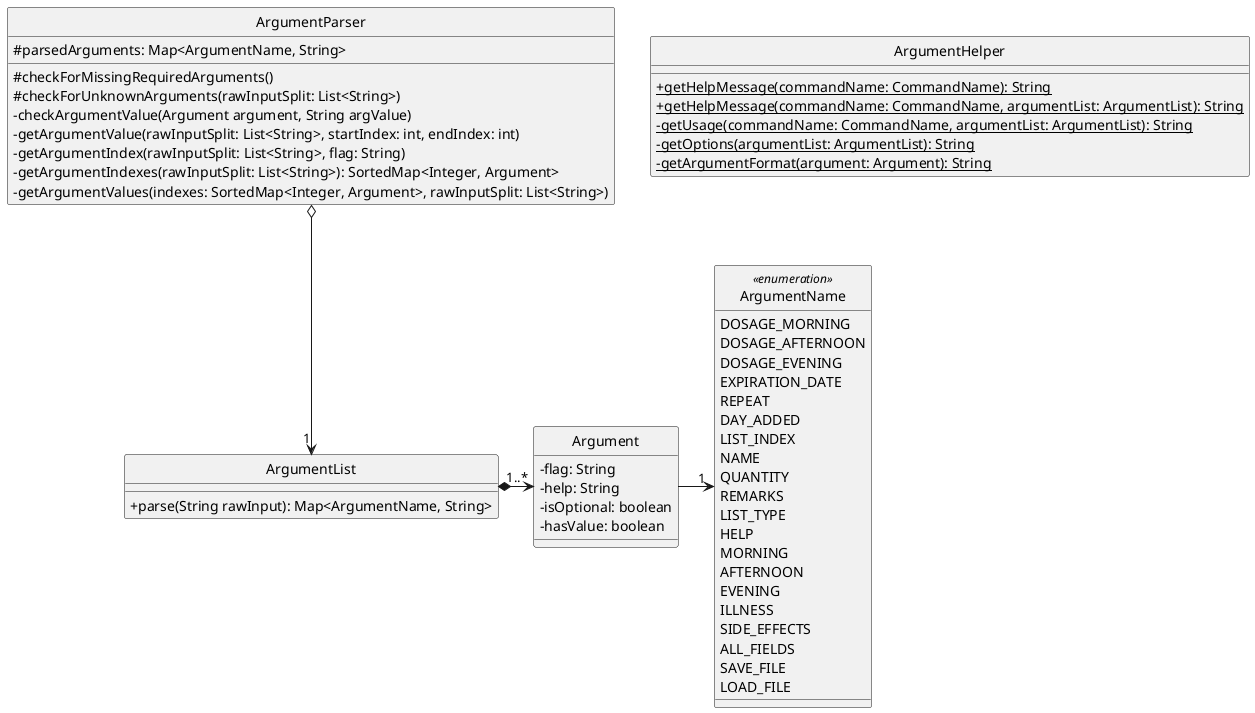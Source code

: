 @startuml
skinparam classAttributeIconSize 0
hide circle

class ArgumentName <<enumeration>> {
    DOSAGE_MORNING
    DOSAGE_AFTERNOON
    DOSAGE_EVENING
    EXPIRATION_DATE
    REPEAT
    DAY_ADDED
    LIST_INDEX
    NAME
    QUANTITY
    REMARKS
    LIST_TYPE
    HELP
    MORNING
    AFTERNOON
    EVENING
    ILLNESS
    SIDE_EFFECTS
    ALL_FIELDS
    SAVE_FILE
    LOAD_FILE
}

class Argument {
    -flag: String
    -help: String
    -isOptional: boolean
    -hasValue: boolean
}

class ArgumentParser {
    #parsedArguments: Map<ArgumentName, String>
    #checkForMissingRequiredArguments()
    #checkForUnknownArguments(rawInputSplit: List<String>)
    -checkArgumentValue(Argument argument, String argValue)
    -getArgumentValue(rawInputSplit: List<String>, startIndex: int, endIndex: int)
    -getArgumentIndex(rawInputSplit: List<String>, flag: String)
    -getArgumentIndexes(rawInputSplit: List<String>): SortedMap<Integer, Argument>
    -getArgumentValues(indexes: SortedMap<Integer, Argument>, rawInputSplit: List<String>)
}

class ArgumentList {
    +parse(String rawInput): Map<ArgumentName, String>
}

class ArgumentHelper {
    +{static} getHelpMessage(commandName: CommandName): String
    +{static} getHelpMessage(commandName: CommandName, argumentList: ArgumentList): String
    -{static} getUsage(commandName: CommandName, argumentList: ArgumentList): String
    -{static} getOptions(argumentList: ArgumentList): String
    -{static} getArgumentFormat(argument: Argument): String
}

ArgumentParser o--> "1" ArgumentList
ArgumentList *-> "1..*" Argument
Argument -> "1" ArgumentName

@enduml
